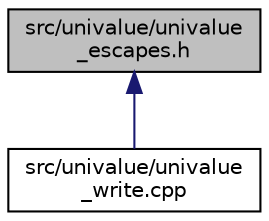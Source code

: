 digraph "src/univalue/univalue_escapes.h"
{
  edge [fontname="Helvetica",fontsize="10",labelfontname="Helvetica",labelfontsize="10"];
  node [fontname="Helvetica",fontsize="10",shape=record];
  Node1 [label="src/univalue/univalue\l_escapes.h",height=0.2,width=0.4,color="black", fillcolor="grey75", style="filled", fontcolor="black"];
  Node1 -> Node2 [dir="back",color="midnightblue",fontsize="10",style="solid",fontname="Helvetica"];
  Node2 [label="src/univalue/univalue\l_write.cpp",height=0.2,width=0.4,color="black", fillcolor="white", style="filled",URL="$univalue__write_8cpp.html"];
}

